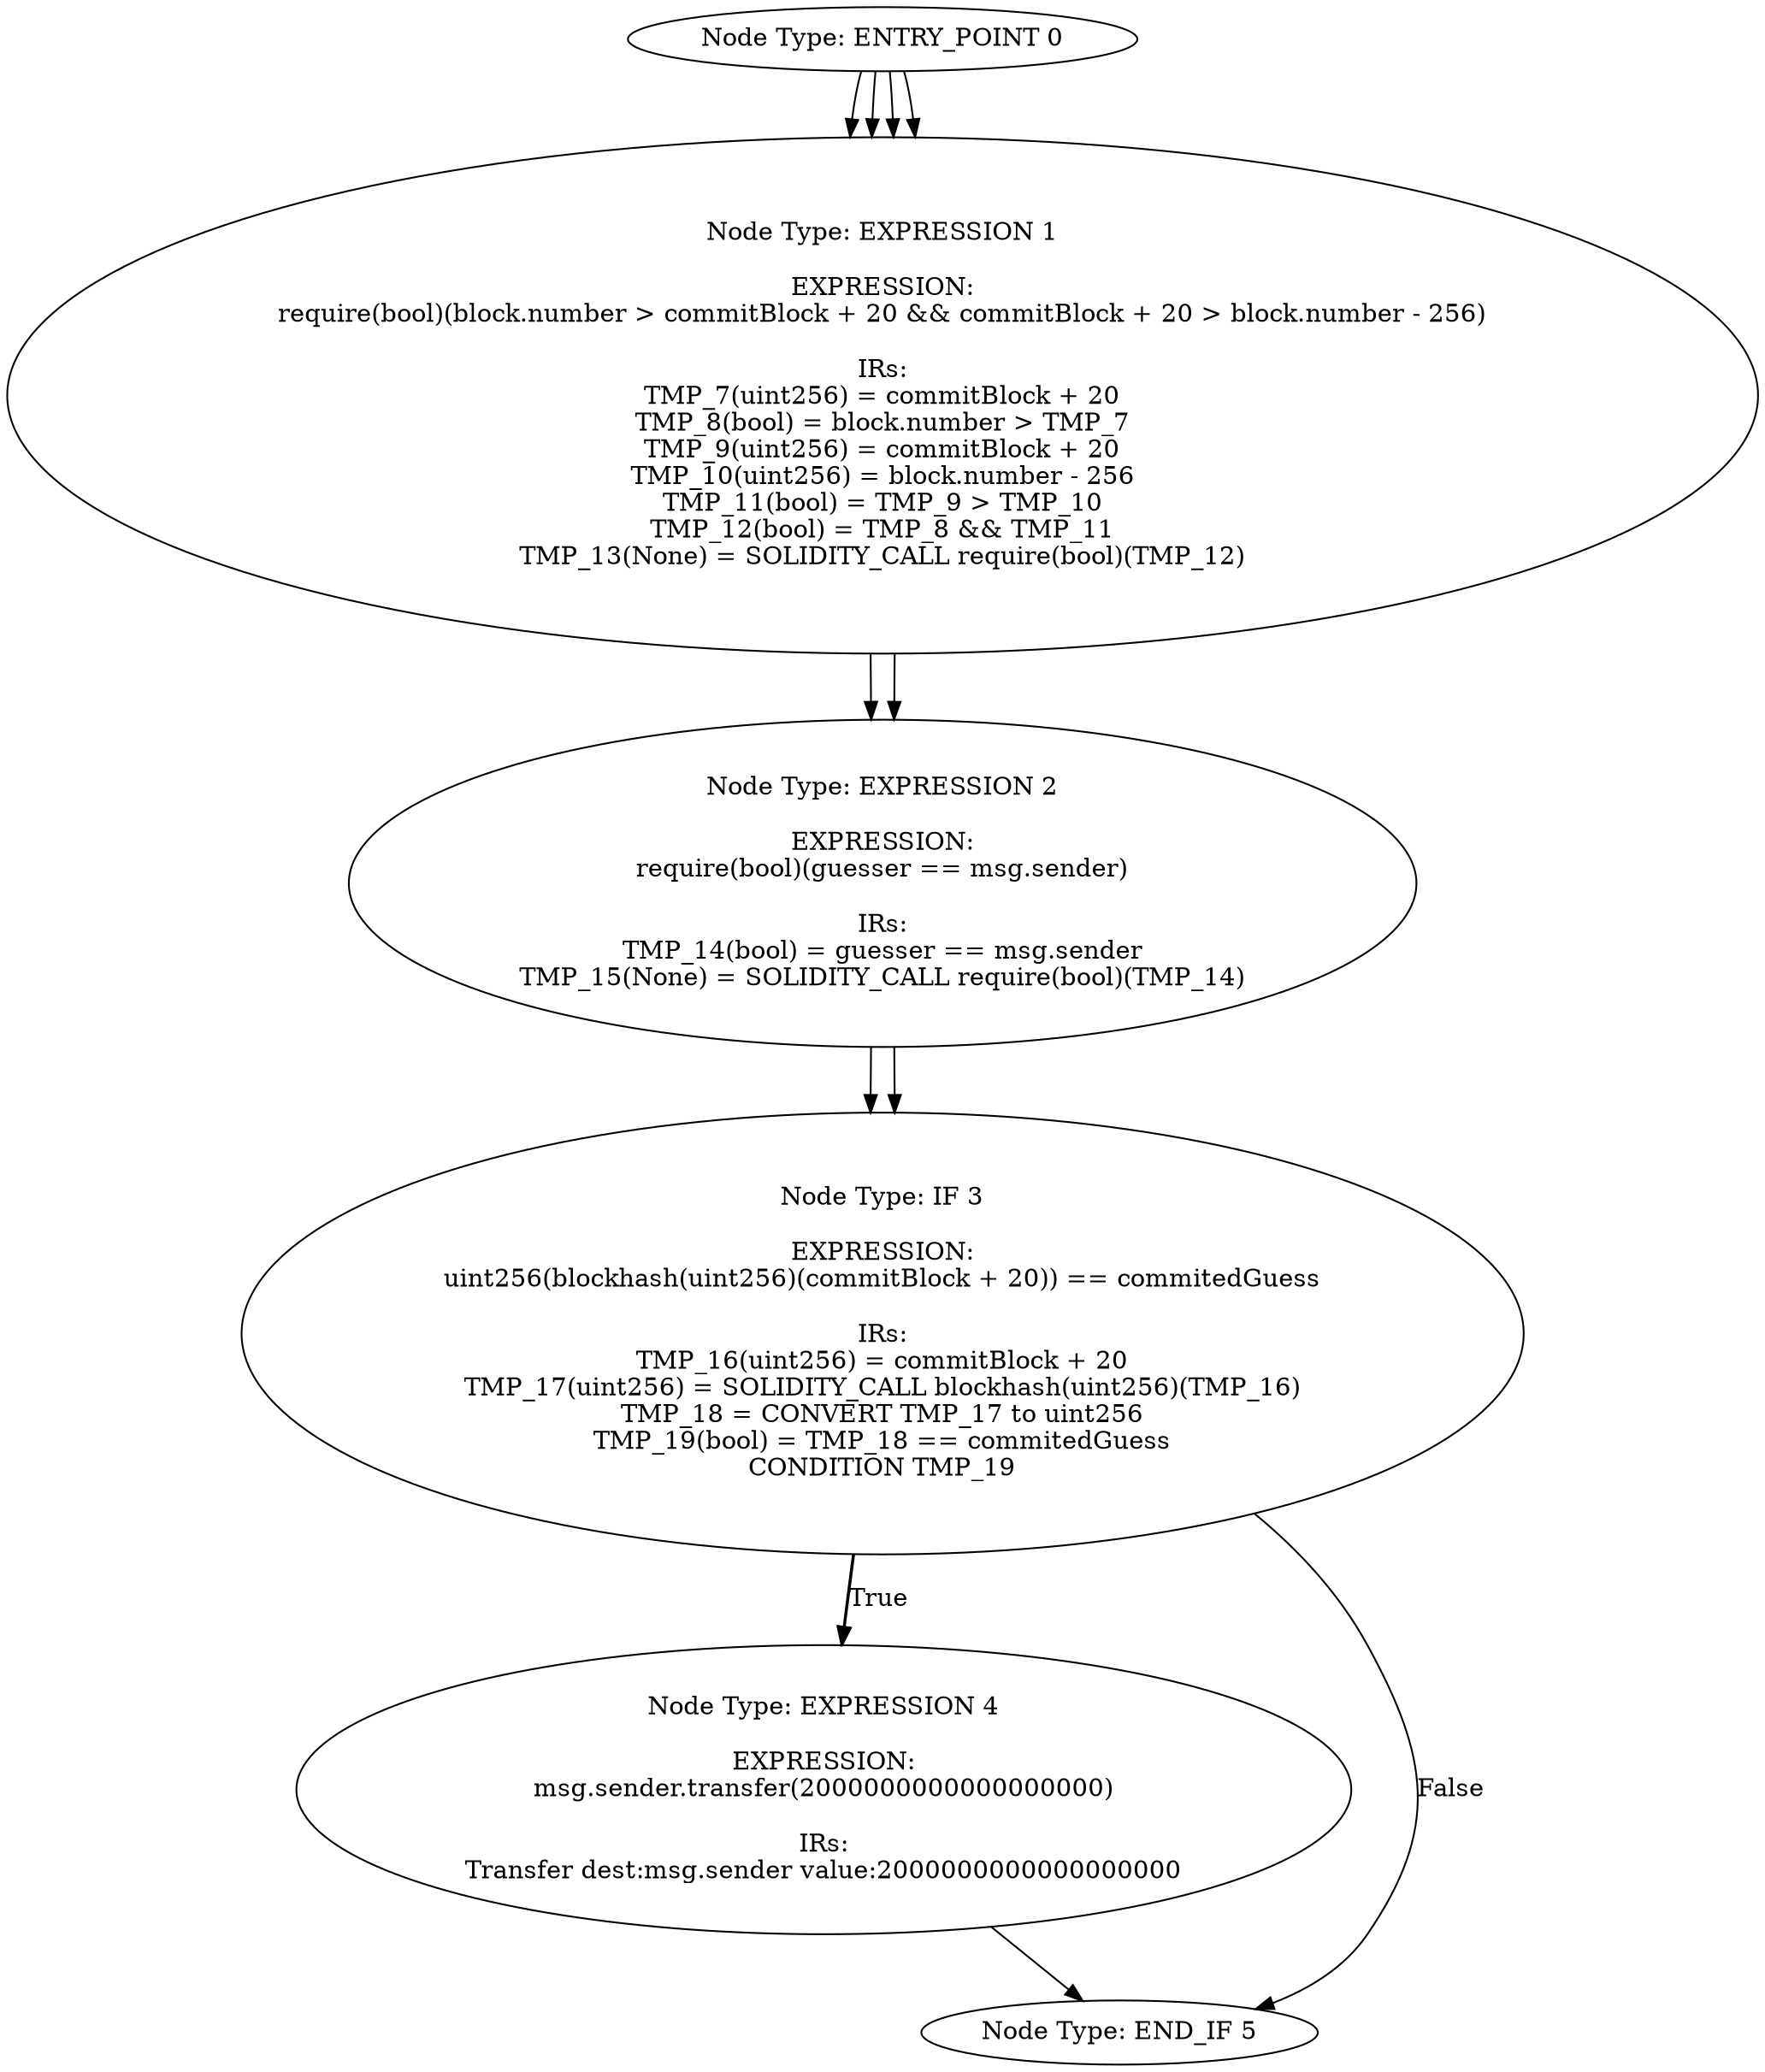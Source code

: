 digraph CFG {
0[label="Node Type: ENTRY_POINT 0
"];
0->1;
1[label="Node Type: EXPRESSION 1

EXPRESSION:
require(bool)(msg.value == 1000000000000000000)

IRs:
TMP_5(bool) = msg.value == 1000000000000000000
TMP_6(None) = SOLIDITY_CALL require(bool)(TMP_5)"];
1->2;
2[label="Node Type: EXPRESSION 2

EXPRESSION:
commitedGuess = _guess

IRs:
commitedGuess(uint8) := _guess(uint8)"];
2->3;
3[label="Node Type: EXPRESSION 3

EXPRESSION:
commitBlock = block.number

IRs:
commitBlock(uint256) := block.number(uint256)"];
3->4;
4[label="Node Type: EXPRESSION 4

EXPRESSION:
guesser = msg.sender

IRs:
guesser(address) := msg.sender(address)"];
0[label="Node Type: ENTRY_POINT 0
"];
0->1;
1[label="Node Type: EXPRESSION 1

EXPRESSION:
require(bool)(msg.value == 1000000000000000000)

IRs:
TMP_0(bool) = msg.value == 1000000000000000000
TMP_1(None) = SOLIDITY_CALL require(bool)(TMP_0)"];
0[label="Node Type: ENTRY_POINT 0
"];
0->1;
1[label="Node Type: RETURN 1

EXPRESSION:
address(this).balance == 0

IRs:
TMP_2 = CONVERT this to address
TMP_3(uint256) = SOLIDITY_CALL balance(address)(TMP_2)
TMP_4(bool) = TMP_3 == 0
RETURN TMP_4"];
0[label="Node Type: ENTRY_POINT 0
"];
0->1;
1[label="Node Type: EXPRESSION 1

EXPRESSION:
require(bool)(block.number > commitBlock + 20 && commitBlock + 20 > block.number - 256)

IRs:
TMP_7(uint256) = commitBlock + 20
TMP_8(bool) = block.number > TMP_7
TMP_9(uint256) = commitBlock + 20
TMP_10(uint256) = block.number - 256
TMP_11(bool) = TMP_9 > TMP_10
TMP_12(bool) = TMP_8 && TMP_11
TMP_13(None) = SOLIDITY_CALL require(bool)(TMP_12)"];
1->2;
2[label="Node Type: EXPRESSION 2

EXPRESSION:
require(bool)(guesser == msg.sender)

IRs:
TMP_14(bool) = guesser == msg.sender
TMP_15(None) = SOLIDITY_CALL require(bool)(TMP_14)"];
2->3;
3[label="Node Type: IF 3

EXPRESSION:
uint256(blockhash(uint256)(commitBlock + 20)) == commitedGuess

IRs:
TMP_16(uint256) = commitBlock + 20
TMP_17(uint256) = SOLIDITY_CALL blockhash(uint256)(TMP_16)
TMP_18 = CONVERT TMP_17 to uint256
TMP_19(bool) = TMP_18 == commitedGuess
CONDITION TMP_19"];
3->4[label="True"];
3->5[label="False"];
4[label="Node Type: EXPRESSION 4

EXPRESSION:
msg.sender.transfer(2000000000000000000)

IRs:
Transfer dest:msg.sender value:2000000000000000000"];
4->5;
5[label="Node Type: END_IF 5
"];
}
